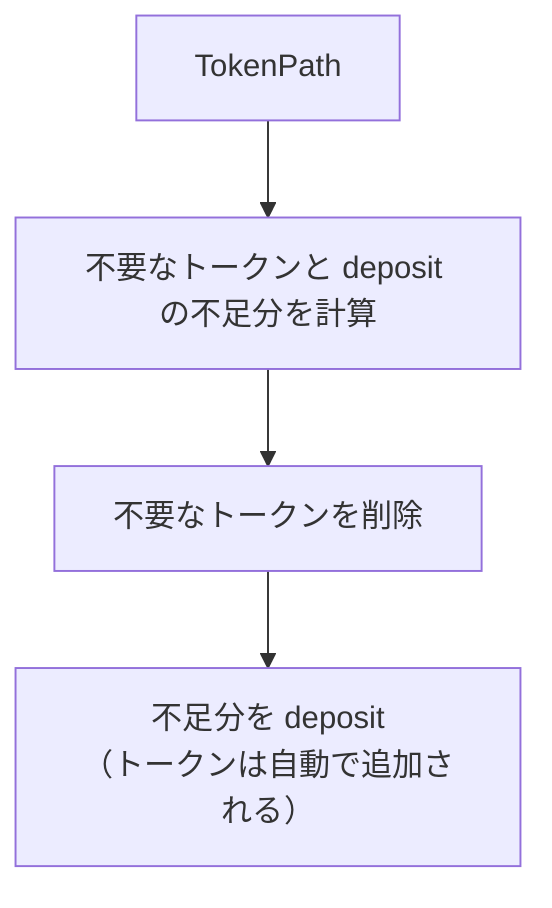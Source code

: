 graph TD
    TokenPath --> CheckDeposits[不要なトークンと deposit の不足分を計算]
    CheckDeposits --> RemoveTokens[不要なトークンを削除]
    RemoveTokens --> DepositStorage["不足分を deposit<br>（トークンは自動で追加される）"]